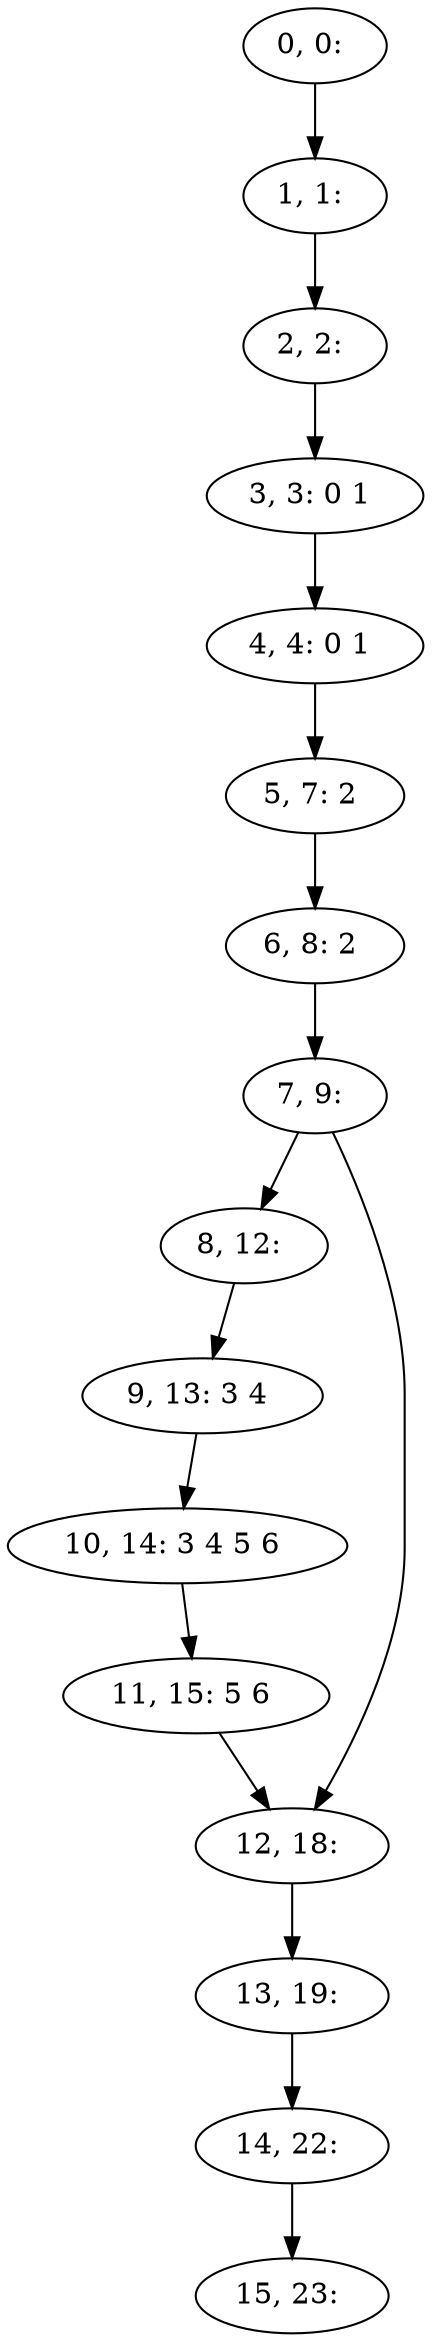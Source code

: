 digraph G {
0[label="0, 0: "];
1[label="1, 1: "];
2[label="2, 2: "];
3[label="3, 3: 0 1 "];
4[label="4, 4: 0 1 "];
5[label="5, 7: 2 "];
6[label="6, 8: 2 "];
7[label="7, 9: "];
8[label="8, 12: "];
9[label="9, 13: 3 4 "];
10[label="10, 14: 3 4 5 6 "];
11[label="11, 15: 5 6 "];
12[label="12, 18: "];
13[label="13, 19: "];
14[label="14, 22: "];
15[label="15, 23: "];
0->1 ;
1->2 ;
2->3 ;
3->4 ;
4->5 ;
5->6 ;
6->7 ;
7->8 ;
7->12 ;
8->9 ;
9->10 ;
10->11 ;
11->12 ;
12->13 ;
13->14 ;
14->15 ;
}
